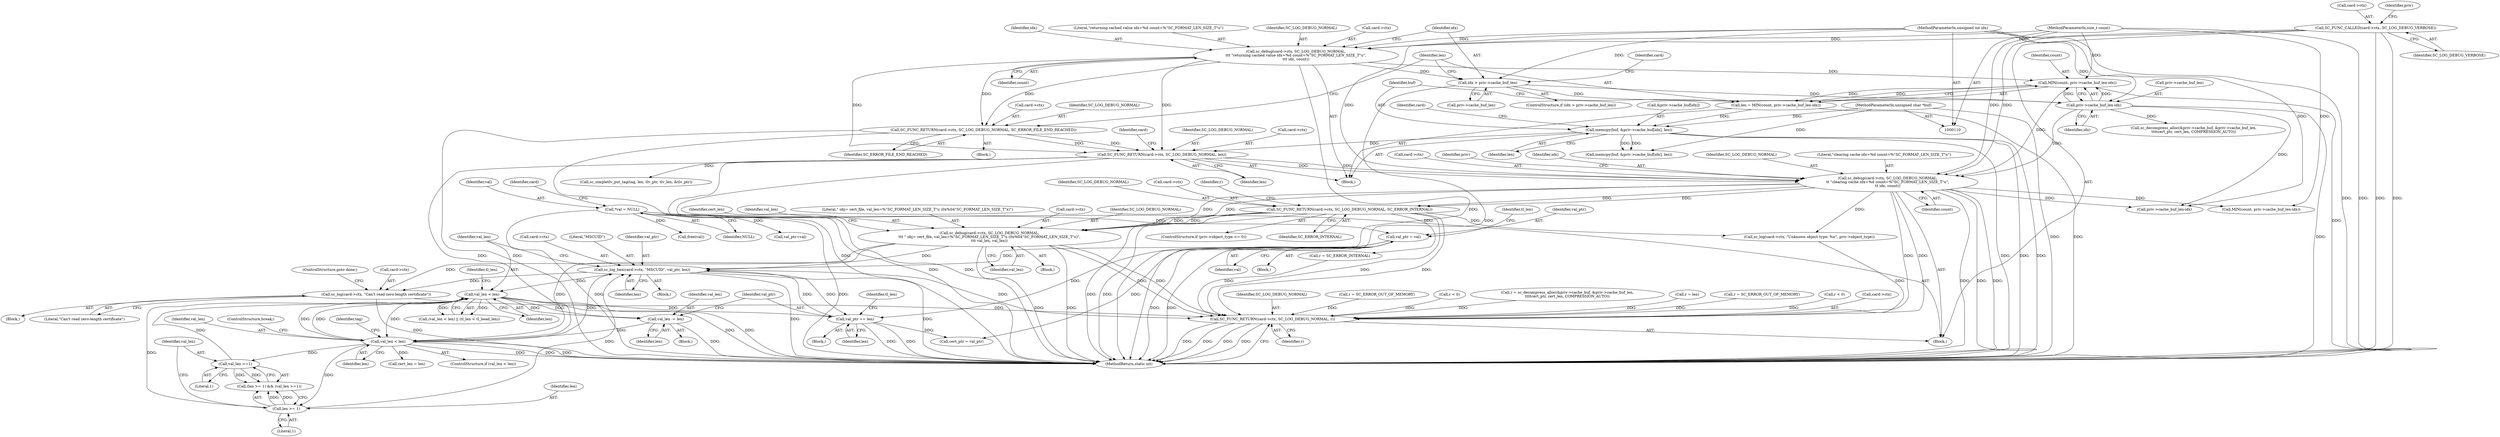 digraph "0_OpenSC_8fe377e93b4b56060e5bbfb6f3142ceaeca744fa_3@pointer" {
"1000571" [label="(Call,sc_log(card->ctx, \"Can't read zero-length certificate\"))"];
"1000395" [label="(Call,sc_debug(card->ctx, SC_LOG_DEBUG_NORMAL,\n\t\t\t \" obj= cert_file, val_len=%\"SC_FORMAT_LEN_SIZE_T\"u (0x%04\"SC_FORMAT_LEN_SIZE_T\"x)\",\n\t\t\t val_len, val_len))"];
"1000235" [label="(Call,SC_FUNC_RETURN(card->ctx, SC_LOG_DEBUG_NORMAL, SC_ERROR_INTERNAL))"];
"1000202" [label="(Call,sc_debug(card->ctx, SC_LOG_DEBUG_NORMAL,\n\t\t \"clearing cache idx=%d count=%\"SC_FORMAT_LEN_SIZE_T\"u\",\n\t\t idx, count))"];
"1000147" [label="(Call,SC_FUNC_CALLED(card->ctx, SC_LOG_DEBUG_VERBOSE))"];
"1000196" [label="(Call,SC_FUNC_RETURN(card->ctx, SC_LOG_DEBUG_NORMAL, len))"];
"1000157" [label="(Call,sc_debug(card->ctx, SC_LOG_DEBUG_NORMAL,\n\t\t\t \"returning cached value idx=%d count=%\"SC_FORMAT_LEN_SIZE_T\"u\",\n\t\t\t idx, count))"];
"1000112" [label="(MethodParameterIn,unsigned int idx)"];
"1000114" [label="(MethodParameterIn,size_t count)"];
"1000172" [label="(Call,SC_FUNC_RETURN(card->ctx, SC_LOG_DEBUG_NORMAL, SC_ERROR_FILE_END_REACHED))"];
"1000187" [label="(Call,memcpy(buf, &priv->cache_buf[idx], len))"];
"1000113" [label="(MethodParameterIn,unsigned char *buf)"];
"1000178" [label="(Call,len = MIN(count, priv->cache_buf_len-idx))"];
"1000180" [label="(Call,MIN(count, priv->cache_buf_len-idx))"];
"1000182" [label="(Call,priv->cache_buf_len-idx)"];
"1000166" [label="(Call,idx > priv->cache_buf_len)"];
"1000494" [label="(Call,sc_log_hex(card->ctx, \"MSCUID\", val_ptr, len))"];
"1000417" [label="(Call,val_ptr = val)"];
"1000131" [label="(Call,*val = NULL)"];
"1000428" [label="(Call,val_ptr += len)"];
"1000503" [label="(Call,val_len < len)"];
"1000456" [label="(Call,val_len < len)"];
"1000424" [label="(Call,val_len -= len)"];
"1000481" [label="(Call,val_len >=1)"];
"1000478" [label="(Call,len >= 1)"];
"1000627" [label="(Call,SC_FUNC_RETURN(card->ctx, SC_LOG_DEBUG_NORMAL, r))"];
"1000180" [label="(Call,MIN(count, priv->cache_buf_len-idx))"];
"1000625" [label="(Call,free(val))"];
"1000161" [label="(Identifier,SC_LOG_DEBUG_NORMAL)"];
"1000507" [label="(Identifier,tl_len)"];
"1000419" [label="(Identifier,val)"];
"1000133" [label="(Identifier,NULL)"];
"1000576" [label="(ControlStructure,goto done;)"];
"1000235" [label="(Call,SC_FUNC_RETURN(card->ctx, SC_LOG_DEBUG_NORMAL, SC_ERROR_INTERNAL))"];
"1000177" [label="(Identifier,SC_ERROR_FILE_END_REACHED)"];
"1000183" [label="(Call,priv->cache_buf_len)"];
"1000413" [label="(Block,)"];
"1000274" [label="(Block,)"];
"1000458" [label="(Identifier,len)"];
"1000483" [label="(Literal,1)"];
"1000427" [label="(Block,)"];
"1000112" [label="(MethodParameterIn,unsigned int idx)"];
"1000203" [label="(Call,card->ctx)"];
"1000631" [label="(Identifier,SC_LOG_DEBUG_NORMAL)"];
"1000212" [label="(Identifier,priv)"];
"1000571" [label="(Call,sc_log(card->ctx, \"Can't read zero-length certificate\"))"];
"1000197" [label="(Call,card->ctx)"];
"1000209" [label="(Identifier,count)"];
"1000500" [label="(Identifier,len)"];
"1000421" [label="(Identifier,tl_len)"];
"1000242" [label="(Identifier,r)"];
"1000196" [label="(Call,SC_FUNC_RETURN(card->ctx, SC_LOG_DEBUG_NORMAL, len))"];
"1000481" [label="(Call,val_len >=1)"];
"1000187" [label="(Call,memcpy(buf, &priv->cache_buf[idx], len))"];
"1000495" [label="(Call,card->ctx)"];
"1000402" [label="(Identifier,val_len)"];
"1000424" [label="(Call,val_len -= len)"];
"1000482" [label="(Identifier,val_len)"];
"1000294" [label="(Call,r = SC_ERROR_OUT_OF_MEMORY)"];
"1000498" [label="(Literal,\"MSCUID\")"];
"1000462" [label="(Identifier,tag)"];
"1000632" [label="(Identifier,r)"];
"1000418" [label="(Identifier,val_ptr)"];
"1000151" [label="(Identifier,SC_LOG_DEBUG_VERBOSE)"];
"1000162" [label="(Literal,\"returning cached value idx=%d count=%\"SC_FORMAT_LEN_SIZE_T\"u\")"];
"1000570" [label="(Block,)"];
"1000208" [label="(Identifier,idx)"];
"1000181" [label="(Identifier,count)"];
"1000360" [label="(Call,sc_simpletlv_put_tag(tag, len, tlv_ptr, tlv_len, &tlv_ptr))"];
"1000206" [label="(Identifier,SC_LOG_DEBUG_NORMAL)"];
"1000309" [label="(Call,val_ptr=val)"];
"1000131" [label="(Call,*val = NULL)"];
"1000430" [label="(Identifier,len)"];
"1000494" [label="(Call,sc_log_hex(card->ctx, \"MSCUID\", val_ptr, len))"];
"1000465" [label="(Call,cert_len = len)"];
"1000165" [label="(ControlStructure,if (idx > priv->cache_buf_len))"];
"1000575" [label="(Literal,\"Can't read zero-length certificate\")"];
"1000572" [label="(Call,card->ctx)"];
"1000156" [label="(Block,)"];
"1000399" [label="(Identifier,SC_LOG_DEBUG_NORMAL)"];
"1000167" [label="(Identifier,idx)"];
"1000198" [label="(Identifier,card)"];
"1000239" [label="(Identifier,SC_LOG_DEBUG_NORMAL)"];
"1000432" [label="(Identifier,tl_len)"];
"1000423" [label="(Block,)"];
"1000588" [label="(Call,r = SC_ERROR_INTERNAL)"];
"1000168" [label="(Call,priv->cache_buf_len)"];
"1000148" [label="(Call,card->ctx)"];
"1000502" [label="(Call,(val_len < len) || (tl_len < tl_head_len))"];
"1000164" [label="(Identifier,count)"];
"1000172" [label="(Call,SC_FUNC_RETURN(card->ctx, SC_LOG_DEBUG_NORMAL, SC_ERROR_FILE_END_REACHED))"];
"1000236" [label="(Call,card->ctx)"];
"1000154" [label="(Identifier,priv)"];
"1000186" [label="(Identifier,idx)"];
"1000580" [label="(Call,sc_log(card->ctx, \"Unknown object type: %x\", priv->object_type))"];
"1000116" [label="(Block,)"];
"1000499" [label="(Identifier,val_ptr)"];
"1000425" [label="(Identifier,val_len)"];
"1000404" [label="(Identifier,cert_len)"];
"1000251" [label="(Call,r < 0)"];
"1000479" [label="(Identifier,len)"];
"1000599" [label="(Call,MIN(count, priv->cache_buf_len-idx))"];
"1000401" [label="(Identifier,val_len)"];
"1000166" [label="(Call,idx > priv->cache_buf_len)"];
"1000480" [label="(Literal,1)"];
"1000426" [label="(Identifier,len)"];
"1000518" [label="(Call,r = sc_decompress_alloc(&priv->cache_buf, &priv->cache_buf_len,\n\t\t\t\tcert_ptr, cert_len, COMPRESSION_AUTO))"];
"1000204" [label="(Identifier,card)"];
"1000615" [label="(Call,r = len)"];
"1000554" [label="(Call,r = SC_ERROR_OUT_OF_MEMORY)"];
"1000468" [label="(Call,cert_ptr = val_ptr)"];
"1000229" [label="(ControlStructure,if (priv->object_type <= 0))"];
"1000182" [label="(Call,priv->cache_buf_len-idx)"];
"1000189" [label="(Call,&priv->cache_buf[idx])"];
"1000173" [label="(Call,card->ctx)"];
"1000147" [label="(Call,SC_FUNC_CALLED(card->ctx, SC_LOG_DEBUG_VERBOSE))"];
"1000195" [label="(Identifier,len)"];
"1000400" [label="(Literal,\" obj= cert_file, val_len=%\"SC_FORMAT_LEN_SIZE_T\"u (0x%04\"SC_FORMAT_LEN_SIZE_T\"x)\")"];
"1000113" [label="(MethodParameterIn,unsigned char *buf)"];
"1000520" [label="(Call,sc_decompress_alloc(&priv->cache_buf, &priv->cache_buf_len,\n\t\t\t\tcert_ptr, cert_len, COMPRESSION_AUTO))"];
"1000456" [label="(Call,val_len < len)"];
"1000158" [label="(Call,card->ctx)"];
"1000240" [label="(Identifier,SC_ERROR_INTERNAL)"];
"1000202" [label="(Call,sc_debug(card->ctx, SC_LOG_DEBUG_NORMAL,\n\t\t \"clearing cache idx=%d count=%\"SC_FORMAT_LEN_SIZE_T\"u\",\n\t\t idx, count))"];
"1000457" [label="(Identifier,val_len)"];
"1000201" [label="(Identifier,len)"];
"1000395" [label="(Call,sc_debug(card->ctx, SC_LOG_DEBUG_NORMAL,\n\t\t\t \" obj= cert_file, val_len=%\"SC_FORMAT_LEN_SIZE_T\"u (0x%04\"SC_FORMAT_LEN_SIZE_T\"x)\",\n\t\t\t val_len, val_len))"];
"1000132" [label="(Identifier,val)"];
"1000601" [label="(Call,priv->cache_buf_len-idx)"];
"1000266" [label="(Call,r < 0)"];
"1000627" [label="(Call,SC_FUNC_RETURN(card->ctx, SC_LOG_DEBUG_NORMAL, r))"];
"1000176" [label="(Identifier,SC_LOG_DEBUG_NORMAL)"];
"1000493" [label="(Block,)"];
"1000503" [label="(Call,val_len < len)"];
"1000606" [label="(Call,memcpy(buf, &priv->cache_buf[idx], len))"];
"1000478" [label="(Call,len >= 1)"];
"1000428" [label="(Call,val_ptr += len)"];
"1000417" [label="(Call,val_ptr = val)"];
"1000174" [label="(Identifier,card)"];
"1000114" [label="(MethodParameterIn,size_t count)"];
"1000504" [label="(Identifier,val_len)"];
"1000171" [label="(Block,)"];
"1000477" [label="(Call,(len >= 1) && (val_len >=1))"];
"1000157" [label="(Call,sc_debug(card->ctx, SC_LOG_DEBUG_NORMAL,\n\t\t\t \"returning cached value idx=%d count=%\"SC_FORMAT_LEN_SIZE_T\"u\",\n\t\t\t idx, count))"];
"1000200" [label="(Identifier,SC_LOG_DEBUG_NORMAL)"];
"1000633" [label="(MethodReturn,static int)"];
"1000628" [label="(Call,card->ctx)"];
"1000207" [label="(Literal,\"clearing cache idx=%d count=%\"SC_FORMAT_LEN_SIZE_T\"u\")"];
"1000179" [label="(Identifier,len)"];
"1000455" [label="(ControlStructure,if (val_len < len))"];
"1000429" [label="(Identifier,val_ptr)"];
"1000396" [label="(Call,card->ctx)"];
"1000178" [label="(Call,len = MIN(count, priv->cache_buf_len-idx))"];
"1000149" [label="(Identifier,card)"];
"1000505" [label="(Identifier,len)"];
"1000188" [label="(Identifier,buf)"];
"1000163" [label="(Identifier,idx)"];
"1000459" [label="(ControlStructure,break;)"];
"1000571" -> "1000570"  [label="AST: "];
"1000571" -> "1000575"  [label="CFG: "];
"1000572" -> "1000571"  [label="AST: "];
"1000575" -> "1000571"  [label="AST: "];
"1000576" -> "1000571"  [label="CFG: "];
"1000571" -> "1000633"  [label="DDG: "];
"1000395" -> "1000571"  [label="DDG: "];
"1000494" -> "1000571"  [label="DDG: "];
"1000571" -> "1000627"  [label="DDG: "];
"1000395" -> "1000274"  [label="AST: "];
"1000395" -> "1000402"  [label="CFG: "];
"1000396" -> "1000395"  [label="AST: "];
"1000399" -> "1000395"  [label="AST: "];
"1000400" -> "1000395"  [label="AST: "];
"1000401" -> "1000395"  [label="AST: "];
"1000402" -> "1000395"  [label="AST: "];
"1000404" -> "1000395"  [label="CFG: "];
"1000395" -> "1000633"  [label="DDG: "];
"1000395" -> "1000633"  [label="DDG: "];
"1000235" -> "1000395"  [label="DDG: "];
"1000235" -> "1000395"  [label="DDG: "];
"1000202" -> "1000395"  [label="DDG: "];
"1000202" -> "1000395"  [label="DDG: "];
"1000395" -> "1000456"  [label="DDG: "];
"1000395" -> "1000494"  [label="DDG: "];
"1000395" -> "1000627"  [label="DDG: "];
"1000395" -> "1000627"  [label="DDG: "];
"1000235" -> "1000229"  [label="AST: "];
"1000235" -> "1000240"  [label="CFG: "];
"1000236" -> "1000235"  [label="AST: "];
"1000239" -> "1000235"  [label="AST: "];
"1000240" -> "1000235"  [label="AST: "];
"1000242" -> "1000235"  [label="CFG: "];
"1000235" -> "1000633"  [label="DDG: "];
"1000235" -> "1000633"  [label="DDG: "];
"1000202" -> "1000235"  [label="DDG: "];
"1000202" -> "1000235"  [label="DDG: "];
"1000235" -> "1000580"  [label="DDG: "];
"1000235" -> "1000588"  [label="DDG: "];
"1000235" -> "1000627"  [label="DDG: "];
"1000235" -> "1000627"  [label="DDG: "];
"1000202" -> "1000116"  [label="AST: "];
"1000202" -> "1000209"  [label="CFG: "];
"1000203" -> "1000202"  [label="AST: "];
"1000206" -> "1000202"  [label="AST: "];
"1000207" -> "1000202"  [label="AST: "];
"1000208" -> "1000202"  [label="AST: "];
"1000209" -> "1000202"  [label="AST: "];
"1000212" -> "1000202"  [label="CFG: "];
"1000202" -> "1000633"  [label="DDG: "];
"1000202" -> "1000633"  [label="DDG: "];
"1000202" -> "1000633"  [label="DDG: "];
"1000147" -> "1000202"  [label="DDG: "];
"1000196" -> "1000202"  [label="DDG: "];
"1000196" -> "1000202"  [label="DDG: "];
"1000182" -> "1000202"  [label="DDG: "];
"1000112" -> "1000202"  [label="DDG: "];
"1000180" -> "1000202"  [label="DDG: "];
"1000114" -> "1000202"  [label="DDG: "];
"1000202" -> "1000580"  [label="DDG: "];
"1000202" -> "1000599"  [label="DDG: "];
"1000202" -> "1000601"  [label="DDG: "];
"1000202" -> "1000627"  [label="DDG: "];
"1000202" -> "1000627"  [label="DDG: "];
"1000147" -> "1000116"  [label="AST: "];
"1000147" -> "1000151"  [label="CFG: "];
"1000148" -> "1000147"  [label="AST: "];
"1000151" -> "1000147"  [label="AST: "];
"1000154" -> "1000147"  [label="CFG: "];
"1000147" -> "1000633"  [label="DDG: "];
"1000147" -> "1000633"  [label="DDG: "];
"1000147" -> "1000157"  [label="DDG: "];
"1000196" -> "1000156"  [label="AST: "];
"1000196" -> "1000201"  [label="CFG: "];
"1000197" -> "1000196"  [label="AST: "];
"1000200" -> "1000196"  [label="AST: "];
"1000201" -> "1000196"  [label="AST: "];
"1000204" -> "1000196"  [label="CFG: "];
"1000196" -> "1000633"  [label="DDG: "];
"1000196" -> "1000633"  [label="DDG: "];
"1000157" -> "1000196"  [label="DDG: "];
"1000157" -> "1000196"  [label="DDG: "];
"1000172" -> "1000196"  [label="DDG: "];
"1000172" -> "1000196"  [label="DDG: "];
"1000187" -> "1000196"  [label="DDG: "];
"1000196" -> "1000360"  [label="DDG: "];
"1000196" -> "1000456"  [label="DDG: "];
"1000157" -> "1000156"  [label="AST: "];
"1000157" -> "1000164"  [label="CFG: "];
"1000158" -> "1000157"  [label="AST: "];
"1000161" -> "1000157"  [label="AST: "];
"1000162" -> "1000157"  [label="AST: "];
"1000163" -> "1000157"  [label="AST: "];
"1000164" -> "1000157"  [label="AST: "];
"1000167" -> "1000157"  [label="CFG: "];
"1000157" -> "1000633"  [label="DDG: "];
"1000112" -> "1000157"  [label="DDG: "];
"1000114" -> "1000157"  [label="DDG: "];
"1000157" -> "1000166"  [label="DDG: "];
"1000157" -> "1000172"  [label="DDG: "];
"1000157" -> "1000172"  [label="DDG: "];
"1000157" -> "1000180"  [label="DDG: "];
"1000112" -> "1000110"  [label="AST: "];
"1000112" -> "1000633"  [label="DDG: "];
"1000112" -> "1000166"  [label="DDG: "];
"1000112" -> "1000182"  [label="DDG: "];
"1000112" -> "1000601"  [label="DDG: "];
"1000114" -> "1000110"  [label="AST: "];
"1000114" -> "1000633"  [label="DDG: "];
"1000114" -> "1000180"  [label="DDG: "];
"1000114" -> "1000599"  [label="DDG: "];
"1000172" -> "1000171"  [label="AST: "];
"1000172" -> "1000177"  [label="CFG: "];
"1000173" -> "1000172"  [label="AST: "];
"1000176" -> "1000172"  [label="AST: "];
"1000177" -> "1000172"  [label="AST: "];
"1000179" -> "1000172"  [label="CFG: "];
"1000172" -> "1000633"  [label="DDG: "];
"1000172" -> "1000633"  [label="DDG: "];
"1000187" -> "1000156"  [label="AST: "];
"1000187" -> "1000195"  [label="CFG: "];
"1000188" -> "1000187"  [label="AST: "];
"1000189" -> "1000187"  [label="AST: "];
"1000195" -> "1000187"  [label="AST: "];
"1000198" -> "1000187"  [label="CFG: "];
"1000187" -> "1000633"  [label="DDG: "];
"1000187" -> "1000633"  [label="DDG: "];
"1000187" -> "1000633"  [label="DDG: "];
"1000113" -> "1000187"  [label="DDG: "];
"1000178" -> "1000187"  [label="DDG: "];
"1000187" -> "1000606"  [label="DDG: "];
"1000187" -> "1000606"  [label="DDG: "];
"1000113" -> "1000110"  [label="AST: "];
"1000113" -> "1000633"  [label="DDG: "];
"1000113" -> "1000606"  [label="DDG: "];
"1000178" -> "1000156"  [label="AST: "];
"1000178" -> "1000180"  [label="CFG: "];
"1000179" -> "1000178"  [label="AST: "];
"1000180" -> "1000178"  [label="AST: "];
"1000188" -> "1000178"  [label="CFG: "];
"1000178" -> "1000633"  [label="DDG: "];
"1000180" -> "1000178"  [label="DDG: "];
"1000180" -> "1000178"  [label="DDG: "];
"1000180" -> "1000182"  [label="CFG: "];
"1000181" -> "1000180"  [label="AST: "];
"1000182" -> "1000180"  [label="AST: "];
"1000180" -> "1000633"  [label="DDG: "];
"1000182" -> "1000180"  [label="DDG: "];
"1000182" -> "1000180"  [label="DDG: "];
"1000182" -> "1000186"  [label="CFG: "];
"1000183" -> "1000182"  [label="AST: "];
"1000186" -> "1000182"  [label="AST: "];
"1000182" -> "1000633"  [label="DDG: "];
"1000166" -> "1000182"  [label="DDG: "];
"1000166" -> "1000182"  [label="DDG: "];
"1000182" -> "1000520"  [label="DDG: "];
"1000182" -> "1000601"  [label="DDG: "];
"1000166" -> "1000165"  [label="AST: "];
"1000166" -> "1000168"  [label="CFG: "];
"1000167" -> "1000166"  [label="AST: "];
"1000168" -> "1000166"  [label="AST: "];
"1000174" -> "1000166"  [label="CFG: "];
"1000179" -> "1000166"  [label="CFG: "];
"1000166" -> "1000633"  [label="DDG: "];
"1000494" -> "1000493"  [label="AST: "];
"1000494" -> "1000500"  [label="CFG: "];
"1000495" -> "1000494"  [label="AST: "];
"1000498" -> "1000494"  [label="AST: "];
"1000499" -> "1000494"  [label="AST: "];
"1000500" -> "1000494"  [label="AST: "];
"1000504" -> "1000494"  [label="CFG: "];
"1000494" -> "1000633"  [label="DDG: "];
"1000494" -> "1000633"  [label="DDG: "];
"1000494" -> "1000428"  [label="DDG: "];
"1000417" -> "1000494"  [label="DDG: "];
"1000428" -> "1000494"  [label="DDG: "];
"1000478" -> "1000494"  [label="DDG: "];
"1000456" -> "1000494"  [label="DDG: "];
"1000494" -> "1000503"  [label="DDG: "];
"1000494" -> "1000627"  [label="DDG: "];
"1000417" -> "1000413"  [label="AST: "];
"1000417" -> "1000419"  [label="CFG: "];
"1000418" -> "1000417"  [label="AST: "];
"1000419" -> "1000417"  [label="AST: "];
"1000421" -> "1000417"  [label="CFG: "];
"1000417" -> "1000633"  [label="DDG: "];
"1000417" -> "1000633"  [label="DDG: "];
"1000131" -> "1000417"  [label="DDG: "];
"1000417" -> "1000428"  [label="DDG: "];
"1000417" -> "1000468"  [label="DDG: "];
"1000131" -> "1000116"  [label="AST: "];
"1000131" -> "1000133"  [label="CFG: "];
"1000132" -> "1000131"  [label="AST: "];
"1000133" -> "1000131"  [label="AST: "];
"1000149" -> "1000131"  [label="CFG: "];
"1000131" -> "1000633"  [label="DDG: "];
"1000131" -> "1000633"  [label="DDG: "];
"1000131" -> "1000309"  [label="DDG: "];
"1000131" -> "1000625"  [label="DDG: "];
"1000428" -> "1000427"  [label="AST: "];
"1000428" -> "1000430"  [label="CFG: "];
"1000429" -> "1000428"  [label="AST: "];
"1000430" -> "1000428"  [label="AST: "];
"1000432" -> "1000428"  [label="CFG: "];
"1000428" -> "1000633"  [label="DDG: "];
"1000428" -> "1000633"  [label="DDG: "];
"1000503" -> "1000428"  [label="DDG: "];
"1000428" -> "1000468"  [label="DDG: "];
"1000503" -> "1000502"  [label="AST: "];
"1000503" -> "1000505"  [label="CFG: "];
"1000504" -> "1000503"  [label="AST: "];
"1000505" -> "1000503"  [label="AST: "];
"1000507" -> "1000503"  [label="CFG: "];
"1000502" -> "1000503"  [label="CFG: "];
"1000503" -> "1000633"  [label="DDG: "];
"1000503" -> "1000633"  [label="DDG: "];
"1000503" -> "1000424"  [label="DDG: "];
"1000503" -> "1000424"  [label="DDG: "];
"1000503" -> "1000456"  [label="DDG: "];
"1000503" -> "1000502"  [label="DDG: "];
"1000503" -> "1000502"  [label="DDG: "];
"1000456" -> "1000503"  [label="DDG: "];
"1000456" -> "1000503"  [label="DDG: "];
"1000481" -> "1000503"  [label="DDG: "];
"1000478" -> "1000503"  [label="DDG: "];
"1000456" -> "1000455"  [label="AST: "];
"1000456" -> "1000458"  [label="CFG: "];
"1000457" -> "1000456"  [label="AST: "];
"1000458" -> "1000456"  [label="AST: "];
"1000459" -> "1000456"  [label="CFG: "];
"1000462" -> "1000456"  [label="CFG: "];
"1000456" -> "1000633"  [label="DDG: "];
"1000456" -> "1000633"  [label="DDG: "];
"1000456" -> "1000633"  [label="DDG: "];
"1000424" -> "1000456"  [label="DDG: "];
"1000456" -> "1000465"  [label="DDG: "];
"1000456" -> "1000478"  [label="DDG: "];
"1000456" -> "1000481"  [label="DDG: "];
"1000424" -> "1000423"  [label="AST: "];
"1000424" -> "1000426"  [label="CFG: "];
"1000425" -> "1000424"  [label="AST: "];
"1000426" -> "1000424"  [label="AST: "];
"1000429" -> "1000424"  [label="CFG: "];
"1000424" -> "1000633"  [label="DDG: "];
"1000481" -> "1000477"  [label="AST: "];
"1000481" -> "1000483"  [label="CFG: "];
"1000482" -> "1000481"  [label="AST: "];
"1000483" -> "1000481"  [label="AST: "];
"1000477" -> "1000481"  [label="CFG: "];
"1000481" -> "1000477"  [label="DDG: "];
"1000481" -> "1000477"  [label="DDG: "];
"1000478" -> "1000477"  [label="AST: "];
"1000478" -> "1000480"  [label="CFG: "];
"1000479" -> "1000478"  [label="AST: "];
"1000480" -> "1000478"  [label="AST: "];
"1000482" -> "1000478"  [label="CFG: "];
"1000477" -> "1000478"  [label="CFG: "];
"1000478" -> "1000477"  [label="DDG: "];
"1000478" -> "1000477"  [label="DDG: "];
"1000627" -> "1000116"  [label="AST: "];
"1000627" -> "1000632"  [label="CFG: "];
"1000628" -> "1000627"  [label="AST: "];
"1000631" -> "1000627"  [label="AST: "];
"1000632" -> "1000627"  [label="AST: "];
"1000633" -> "1000627"  [label="CFG: "];
"1000627" -> "1000633"  [label="DDG: "];
"1000627" -> "1000633"  [label="DDG: "];
"1000627" -> "1000633"  [label="DDG: "];
"1000627" -> "1000633"  [label="DDG: "];
"1000580" -> "1000627"  [label="DDG: "];
"1000588" -> "1000627"  [label="DDG: "];
"1000615" -> "1000627"  [label="DDG: "];
"1000294" -> "1000627"  [label="DDG: "];
"1000251" -> "1000627"  [label="DDG: "];
"1000554" -> "1000627"  [label="DDG: "];
"1000518" -> "1000627"  [label="DDG: "];
"1000266" -> "1000627"  [label="DDG: "];
}
